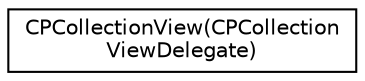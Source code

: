 digraph "Graphical Class Hierarchy"
{
  edge [fontname="Helvetica",fontsize="10",labelfontname="Helvetica",labelfontsize="10"];
  node [fontname="Helvetica",fontsize="10",shape=record];
  rankdir="LR";
  Node1 [label="CPCollectionView(CPCollection\lViewDelegate)",height=0.2,width=0.4,color="black", fillcolor="white", style="filled",URL="$category_c_p_collection_view_07_c_p_collection_view_delegate_08.html"];
}
